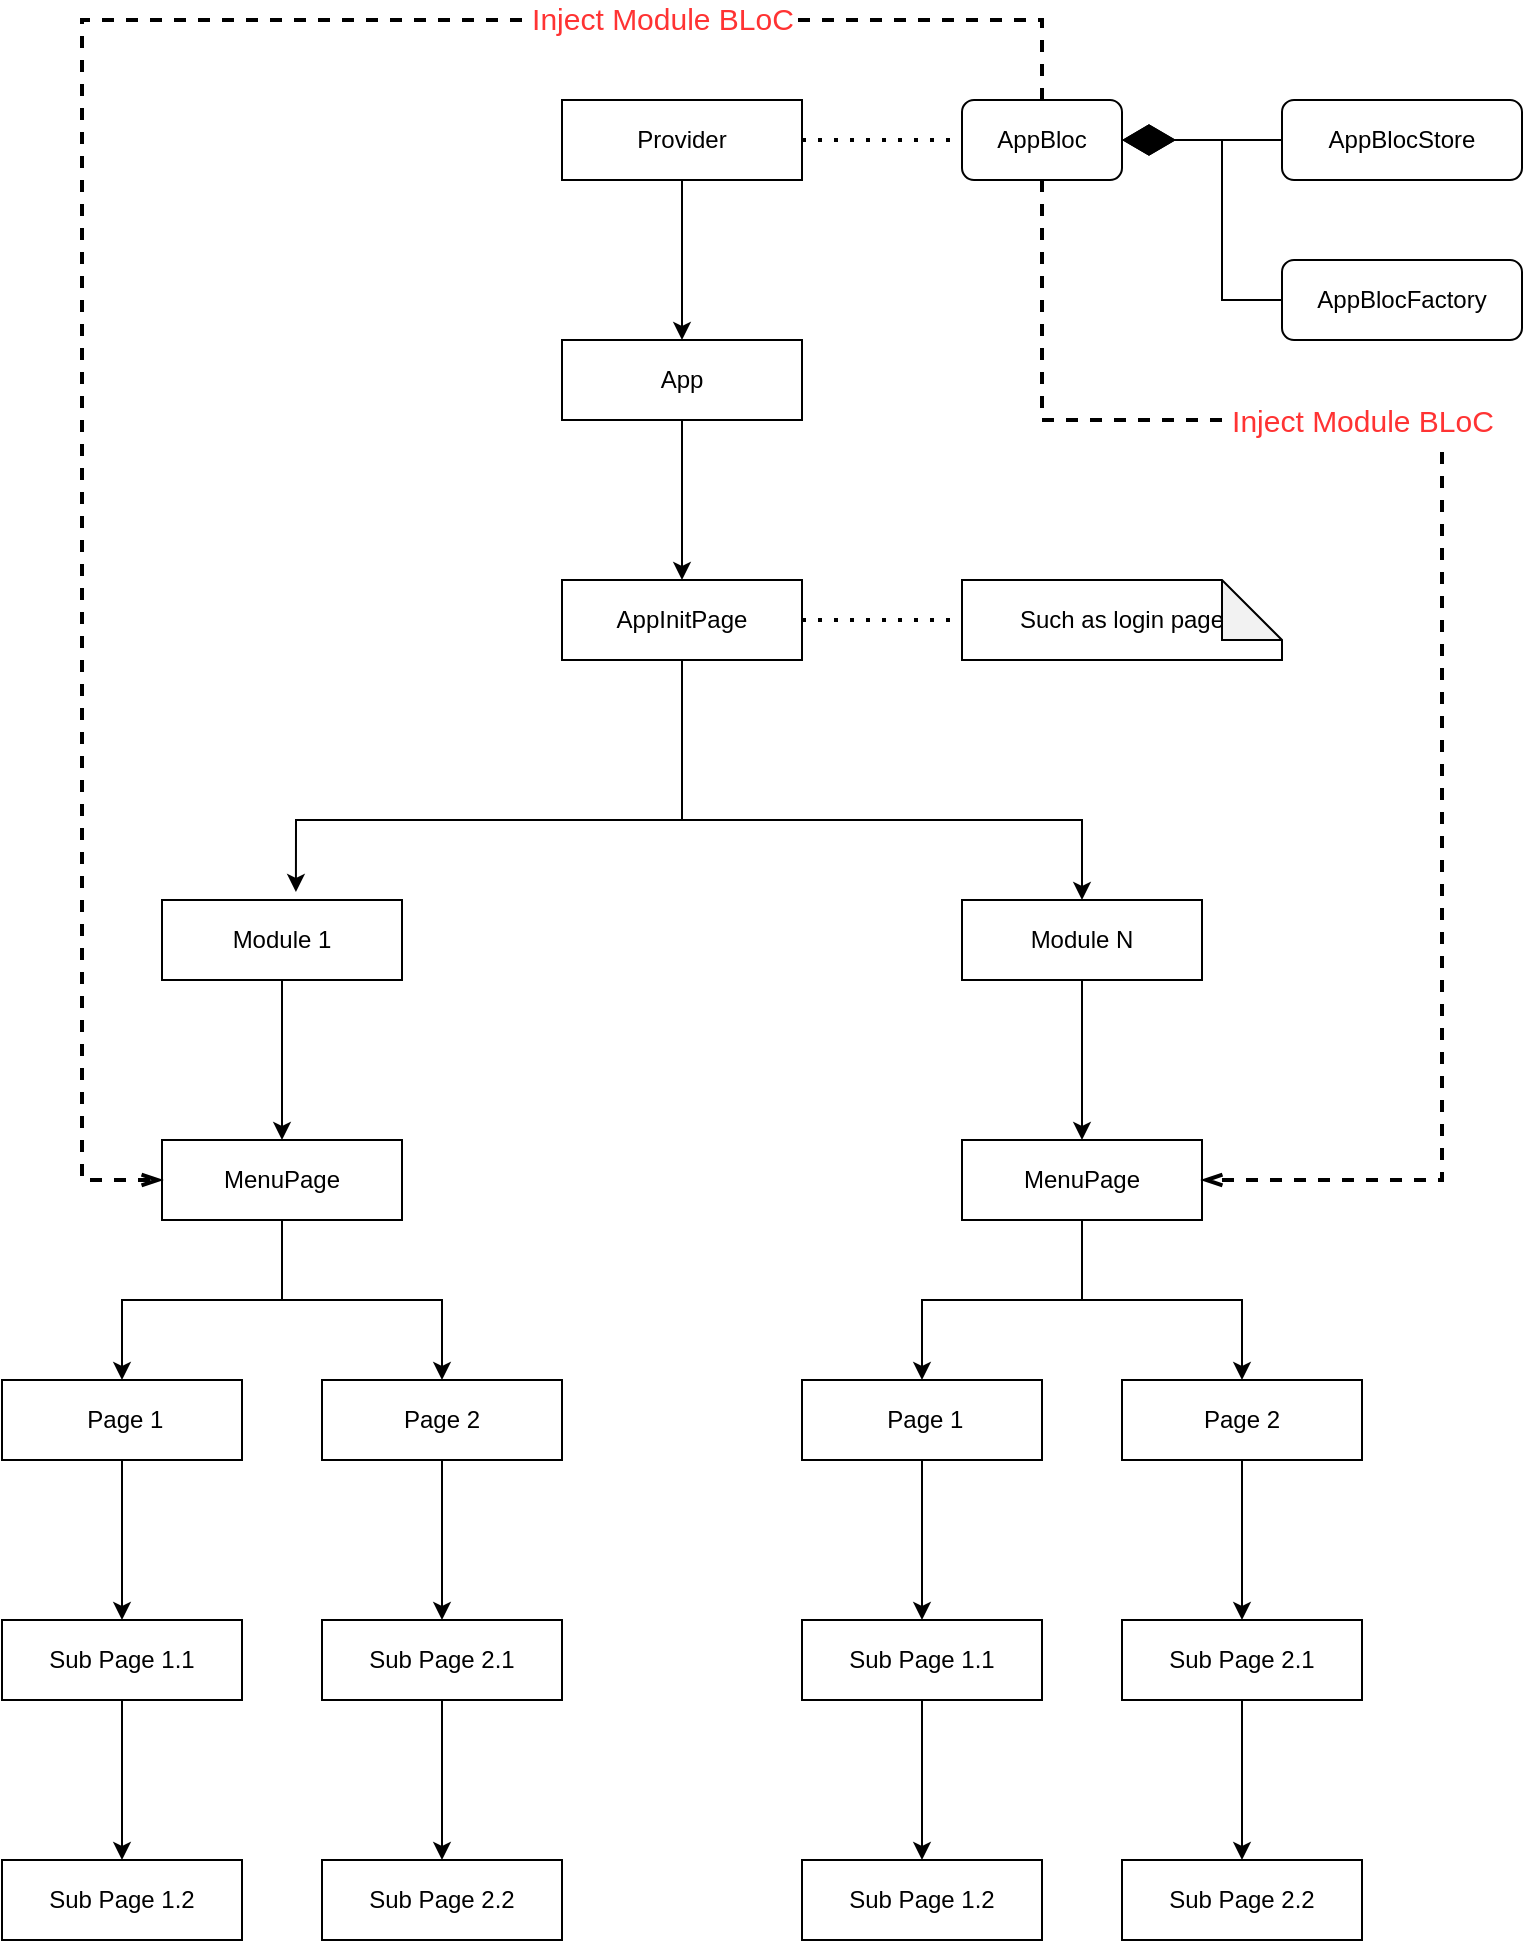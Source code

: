 <mxfile version="19.0.3" type="device" pages="2"><diagram id="VpBQrb_hXiCHAszIJGJi" name="WidgetStructure"><mxGraphModel dx="1422" dy="2034" grid="1" gridSize="10" guides="1" tooltips="1" connect="1" arrows="1" fold="1" page="1" pageScale="1" pageWidth="827" pageHeight="1169" math="0" shadow="0"><root><mxCell id="0"/><mxCell id="1" parent="0"/><mxCell id="x7-G8tebqGNa91W67boC-1" value="Provider" style="rounded=0;whiteSpace=wrap;html=1;" vertex="1" parent="1"><mxGeometry x="320" y="-1079" width="120" height="40" as="geometry"/></mxCell><mxCell id="x7-G8tebqGNa91W67boC-2" value="App" style="rounded=0;whiteSpace=wrap;html=1;" vertex="1" parent="1"><mxGeometry x="320" y="-959" width="120" height="40" as="geometry"/></mxCell><mxCell id="x7-G8tebqGNa91W67boC-3" value="" style="endArrow=diamondThin;endFill=1;endSize=24;html=1;rounded=0;exitX=0;exitY=0.5;exitDx=0;exitDy=0;entryX=1;entryY=0.5;entryDx=0;entryDy=0;" edge="1" parent="1" source="x7-G8tebqGNa91W67boC-6" target="x7-G8tebqGNa91W67boC-4"><mxGeometry width="160" relative="1" as="geometry"><mxPoint x="630" y="-938.5" as="sourcePoint"/><mxPoint x="550" y="-939" as="targetPoint"/></mxGeometry></mxCell><mxCell id="x7-G8tebqGNa91W67boC-4" value="AppBloc" style="rounded=1;whiteSpace=wrap;html=1;" vertex="1" parent="1"><mxGeometry x="520" y="-1079" width="80" height="40" as="geometry"/></mxCell><mxCell id="x7-G8tebqGNa91W67boC-5" value="" style="endArrow=none;dashed=1;html=1;dashPattern=1 3;strokeWidth=2;rounded=0;entryX=0;entryY=0.5;entryDx=0;entryDy=0;exitX=1;exitY=0.5;exitDx=0;exitDy=0;" edge="1" parent="1" source="x7-G8tebqGNa91W67boC-1" target="x7-G8tebqGNa91W67boC-4"><mxGeometry width="50" height="50" relative="1" as="geometry"><mxPoint x="430" y="-849" as="sourcePoint"/><mxPoint x="480" y="-899" as="targetPoint"/></mxGeometry></mxCell><mxCell id="x7-G8tebqGNa91W67boC-6" value="AppBlocStore" style="rounded=1;whiteSpace=wrap;html=1;" vertex="1" parent="1"><mxGeometry x="680" y="-1079" width="120" height="40" as="geometry"/></mxCell><mxCell id="x7-G8tebqGNa91W67boC-7" value="AppInitPage" style="rounded=0;whiteSpace=wrap;html=1;" vertex="1" parent="1"><mxGeometry x="320" y="-839" width="120" height="40" as="geometry"/></mxCell><mxCell id="x7-G8tebqGNa91W67boC-9" value="Such as login page" style="shape=note;whiteSpace=wrap;html=1;backgroundOutline=1;darkOpacity=0.05;" vertex="1" parent="1"><mxGeometry x="520" y="-839" width="160" height="40" as="geometry"/></mxCell><mxCell id="x7-G8tebqGNa91W67boC-10" value="" style="endArrow=none;dashed=1;html=1;dashPattern=1 3;strokeWidth=2;rounded=0;entryX=0;entryY=0.5;entryDx=0;entryDy=0;exitX=1;exitY=0.5;exitDx=0;exitDy=0;entryPerimeter=0;" edge="1" parent="1" source="x7-G8tebqGNa91W67boC-7" target="x7-G8tebqGNa91W67boC-9"><mxGeometry width="50" height="50" relative="1" as="geometry"><mxPoint x="450" y="-969" as="sourcePoint"/><mxPoint x="530" y="-969" as="targetPoint"/></mxGeometry></mxCell><mxCell id="x7-G8tebqGNa91W67boC-11" value="AppBlocFactory" style="rounded=1;whiteSpace=wrap;html=1;" vertex="1" parent="1"><mxGeometry x="680" y="-999" width="120" height="40" as="geometry"/></mxCell><mxCell id="x7-G8tebqGNa91W67boC-12" value="" style="endArrow=diamondThin;endFill=1;endSize=24;html=1;rounded=0;entryX=1;entryY=0.5;entryDx=0;entryDy=0;exitX=0;exitY=0.5;exitDx=0;exitDy=0;" edge="1" parent="1" source="x7-G8tebqGNa91W67boC-11" target="x7-G8tebqGNa91W67boC-4"><mxGeometry width="160" relative="1" as="geometry"><mxPoint x="670" y="-939" as="sourcePoint"/><mxPoint x="600" y="-1019" as="targetPoint"/><Array as="points"><mxPoint x="650" y="-979"/><mxPoint x="650" y="-1059"/></Array></mxGeometry></mxCell><mxCell id="x7-G8tebqGNa91W67boC-14" value="Module 1" style="rounded=0;whiteSpace=wrap;html=1;" vertex="1" parent="1"><mxGeometry x="120" y="-679" width="120" height="40" as="geometry"/></mxCell><mxCell id="x7-G8tebqGNa91W67boC-15" value="Module N" style="rounded=0;whiteSpace=wrap;html=1;" vertex="1" parent="1"><mxGeometry x="520" y="-679" width="120" height="40" as="geometry"/></mxCell><mxCell id="x7-G8tebqGNa91W67boC-35" style="edgeStyle=orthogonalEdgeStyle;rounded=0;orthogonalLoop=1;jettySize=auto;html=1;exitX=0.5;exitY=1;exitDx=0;exitDy=0;entryX=0.5;entryY=0;entryDx=0;entryDy=0;" edge="1" parent="1" source="x7-G8tebqGNa91W67boC-16" target="x7-G8tebqGNa91W67boC-17"><mxGeometry relative="1" as="geometry"/></mxCell><mxCell id="x7-G8tebqGNa91W67boC-16" value="MenuPage" style="rounded=0;whiteSpace=wrap;html=1;" vertex="1" parent="1"><mxGeometry x="120" y="-559" width="120" height="40" as="geometry"/></mxCell><mxCell id="x7-G8tebqGNa91W67boC-37" style="edgeStyle=orthogonalEdgeStyle;rounded=0;orthogonalLoop=1;jettySize=auto;html=1;exitX=0.5;exitY=1;exitDx=0;exitDy=0;entryX=0.5;entryY=0;entryDx=0;entryDy=0;" edge="1" parent="1" source="x7-G8tebqGNa91W67boC-17" target="x7-G8tebqGNa91W67boC-19"><mxGeometry relative="1" as="geometry"/></mxCell><mxCell id="x7-G8tebqGNa91W67boC-17" value="&amp;nbsp;Page 1" style="rounded=0;whiteSpace=wrap;html=1;" vertex="1" parent="1"><mxGeometry x="40" y="-439" width="120" height="40" as="geometry"/></mxCell><mxCell id="x7-G8tebqGNa91W67boC-40" style="edgeStyle=orthogonalEdgeStyle;rounded=0;orthogonalLoop=1;jettySize=auto;html=1;exitX=0.5;exitY=1;exitDx=0;exitDy=0;entryX=0.5;entryY=0;entryDx=0;entryDy=0;" edge="1" parent="1" source="x7-G8tebqGNa91W67boC-18" target="x7-G8tebqGNa91W67boC-21"><mxGeometry relative="1" as="geometry"/></mxCell><mxCell id="x7-G8tebqGNa91W67boC-18" value="Page 2" style="rounded=0;whiteSpace=wrap;html=1;" vertex="1" parent="1"><mxGeometry x="200" y="-439" width="120" height="40" as="geometry"/></mxCell><mxCell id="x7-G8tebqGNa91W67boC-38" style="edgeStyle=orthogonalEdgeStyle;rounded=0;orthogonalLoop=1;jettySize=auto;html=1;exitX=0.5;exitY=1;exitDx=0;exitDy=0;" edge="1" parent="1" source="x7-G8tebqGNa91W67boC-19" target="x7-G8tebqGNa91W67boC-20"><mxGeometry relative="1" as="geometry"/></mxCell><mxCell id="x7-G8tebqGNa91W67boC-19" value="Sub Page 1.1" style="rounded=0;whiteSpace=wrap;html=1;" vertex="1" parent="1"><mxGeometry x="40" y="-319" width="120" height="40" as="geometry"/></mxCell><mxCell id="x7-G8tebqGNa91W67boC-20" value="Sub Page 1.2" style="rounded=0;whiteSpace=wrap;html=1;" vertex="1" parent="1"><mxGeometry x="40" y="-199" width="120" height="40" as="geometry"/></mxCell><mxCell id="x7-G8tebqGNa91W67boC-39" style="edgeStyle=orthogonalEdgeStyle;rounded=0;orthogonalLoop=1;jettySize=auto;html=1;exitX=0.5;exitY=1;exitDx=0;exitDy=0;entryX=0.5;entryY=0;entryDx=0;entryDy=0;" edge="1" parent="1" source="x7-G8tebqGNa91W67boC-21" target="x7-G8tebqGNa91W67boC-22"><mxGeometry relative="1" as="geometry"/></mxCell><mxCell id="x7-G8tebqGNa91W67boC-21" value="Sub Page 2.1" style="rounded=0;whiteSpace=wrap;html=1;" vertex="1" parent="1"><mxGeometry x="200" y="-319" width="120" height="40" as="geometry"/></mxCell><mxCell id="x7-G8tebqGNa91W67boC-22" value="Sub Page 2.2" style="rounded=0;whiteSpace=wrap;html=1;" vertex="1" parent="1"><mxGeometry x="200" y="-199" width="120" height="40" as="geometry"/></mxCell><mxCell id="x7-G8tebqGNa91W67boC-30" value="" style="endArrow=classic;html=1;rounded=0;exitX=0.5;exitY=1;exitDx=0;exitDy=0;entryX=0.5;entryY=0;entryDx=0;entryDy=0;" edge="1" parent="1" source="x7-G8tebqGNa91W67boC-1" target="x7-G8tebqGNa91W67boC-2"><mxGeometry width="50" height="50" relative="1" as="geometry"><mxPoint x="550" y="-609" as="sourcePoint"/><mxPoint x="600" y="-659" as="targetPoint"/></mxGeometry></mxCell><mxCell id="x7-G8tebqGNa91W67boC-31" value="" style="endArrow=classic;html=1;rounded=0;exitX=0.5;exitY=1;exitDx=0;exitDy=0;entryX=0.5;entryY=0;entryDx=0;entryDy=0;" edge="1" parent="1" source="x7-G8tebqGNa91W67boC-2" target="x7-G8tebqGNa91W67boC-7"><mxGeometry width="50" height="50" relative="1" as="geometry"><mxPoint x="390" y="-949" as="sourcePoint"/><mxPoint x="390" y="-909" as="targetPoint"/></mxGeometry></mxCell><mxCell id="x7-G8tebqGNa91W67boC-32" value="" style="endArrow=classic;html=1;rounded=0;entryX=0.558;entryY=-0.1;entryDx=0;entryDy=0;entryPerimeter=0;" edge="1" parent="1" target="x7-G8tebqGNa91W67boC-14"><mxGeometry width="50" height="50" relative="1" as="geometry"><mxPoint x="380" y="-759" as="sourcePoint"/><mxPoint x="390" y="-789" as="targetPoint"/><Array as="points"><mxPoint x="380" y="-719"/><mxPoint x="187" y="-719"/></Array></mxGeometry></mxCell><mxCell id="x7-G8tebqGNa91W67boC-33" value="" style="endArrow=classic;html=1;rounded=0;exitX=0.5;exitY=1;exitDx=0;exitDy=0;entryX=0.5;entryY=0;entryDx=0;entryDy=0;" edge="1" parent="1" source="x7-G8tebqGNa91W67boC-7" target="x7-G8tebqGNa91W67boC-15"><mxGeometry width="50" height="50" relative="1" as="geometry"><mxPoint x="390" y="-749" as="sourcePoint"/><mxPoint x="196.96" y="-673" as="targetPoint"/><Array as="points"><mxPoint x="380" y="-719"/><mxPoint x="580" y="-719"/></Array></mxGeometry></mxCell><mxCell id="x7-G8tebqGNa91W67boC-34" value="" style="endArrow=classic;html=1;rounded=0;exitX=0.5;exitY=1;exitDx=0;exitDy=0;entryX=0.5;entryY=0;entryDx=0;entryDy=0;" edge="1" parent="1" source="x7-G8tebqGNa91W67boC-14" target="x7-G8tebqGNa91W67boC-16"><mxGeometry width="50" height="50" relative="1" as="geometry"><mxPoint x="390" y="-909" as="sourcePoint"/><mxPoint x="390" y="-829" as="targetPoint"/></mxGeometry></mxCell><mxCell id="x7-G8tebqGNa91W67boC-36" style="edgeStyle=orthogonalEdgeStyle;rounded=0;orthogonalLoop=1;jettySize=auto;html=1;exitX=0.5;exitY=1;exitDx=0;exitDy=0;" edge="1" parent="1" source="x7-G8tebqGNa91W67boC-16" target="x7-G8tebqGNa91W67boC-18"><mxGeometry relative="1" as="geometry"><mxPoint x="190" y="-509" as="sourcePoint"/><mxPoint x="110" y="-429" as="targetPoint"/></mxGeometry></mxCell><mxCell id="x7-G8tebqGNa91W67boC-41" style="edgeStyle=orthogonalEdgeStyle;rounded=0;orthogonalLoop=1;jettySize=auto;html=1;exitX=0.5;exitY=1;exitDx=0;exitDy=0;entryX=0.5;entryY=0;entryDx=0;entryDy=0;" edge="1" parent="1" source="x7-G8tebqGNa91W67boC-42" target="x7-G8tebqGNa91W67boC-44"><mxGeometry relative="1" as="geometry"/></mxCell><mxCell id="x7-G8tebqGNa91W67boC-42" value="MenuPage" style="rounded=0;whiteSpace=wrap;html=1;" vertex="1" parent="1"><mxGeometry x="520" y="-559" width="120" height="40" as="geometry"/></mxCell><mxCell id="x7-G8tebqGNa91W67boC-43" style="edgeStyle=orthogonalEdgeStyle;rounded=0;orthogonalLoop=1;jettySize=auto;html=1;exitX=0.5;exitY=1;exitDx=0;exitDy=0;entryX=0.5;entryY=0;entryDx=0;entryDy=0;" edge="1" parent="1" source="x7-G8tebqGNa91W67boC-44" target="x7-G8tebqGNa91W67boC-48"><mxGeometry relative="1" as="geometry"/></mxCell><mxCell id="x7-G8tebqGNa91W67boC-44" value="&amp;nbsp;Page 1" style="rounded=0;whiteSpace=wrap;html=1;" vertex="1" parent="1"><mxGeometry x="440" y="-439" width="120" height="40" as="geometry"/></mxCell><mxCell id="x7-G8tebqGNa91W67boC-45" style="edgeStyle=orthogonalEdgeStyle;rounded=0;orthogonalLoop=1;jettySize=auto;html=1;exitX=0.5;exitY=1;exitDx=0;exitDy=0;entryX=0.5;entryY=0;entryDx=0;entryDy=0;" edge="1" parent="1" source="x7-G8tebqGNa91W67boC-46" target="x7-G8tebqGNa91W67boC-51"><mxGeometry relative="1" as="geometry"/></mxCell><mxCell id="x7-G8tebqGNa91W67boC-46" value="Page 2" style="rounded=0;whiteSpace=wrap;html=1;" vertex="1" parent="1"><mxGeometry x="600" y="-439" width="120" height="40" as="geometry"/></mxCell><mxCell id="x7-G8tebqGNa91W67boC-47" style="edgeStyle=orthogonalEdgeStyle;rounded=0;orthogonalLoop=1;jettySize=auto;html=1;exitX=0.5;exitY=1;exitDx=0;exitDy=0;" edge="1" parent="1" source="x7-G8tebqGNa91W67boC-48" target="x7-G8tebqGNa91W67boC-49"><mxGeometry relative="1" as="geometry"/></mxCell><mxCell id="x7-G8tebqGNa91W67boC-48" value="Sub Page 1.1" style="rounded=0;whiteSpace=wrap;html=1;" vertex="1" parent="1"><mxGeometry x="440" y="-319" width="120" height="40" as="geometry"/></mxCell><mxCell id="x7-G8tebqGNa91W67boC-49" value="Sub Page 1.2" style="rounded=0;whiteSpace=wrap;html=1;" vertex="1" parent="1"><mxGeometry x="440" y="-199" width="120" height="40" as="geometry"/></mxCell><mxCell id="x7-G8tebqGNa91W67boC-50" style="edgeStyle=orthogonalEdgeStyle;rounded=0;orthogonalLoop=1;jettySize=auto;html=1;exitX=0.5;exitY=1;exitDx=0;exitDy=0;entryX=0.5;entryY=0;entryDx=0;entryDy=0;" edge="1" parent="1" source="x7-G8tebqGNa91W67boC-51" target="x7-G8tebqGNa91W67boC-52"><mxGeometry relative="1" as="geometry"/></mxCell><mxCell id="x7-G8tebqGNa91W67boC-51" value="Sub Page 2.1" style="rounded=0;whiteSpace=wrap;html=1;" vertex="1" parent="1"><mxGeometry x="600" y="-319" width="120" height="40" as="geometry"/></mxCell><mxCell id="x7-G8tebqGNa91W67boC-52" value="Sub Page 2.2" style="rounded=0;whiteSpace=wrap;html=1;" vertex="1" parent="1"><mxGeometry x="600" y="-199" width="120" height="40" as="geometry"/></mxCell><mxCell id="x7-G8tebqGNa91W67boC-53" style="edgeStyle=orthogonalEdgeStyle;rounded=0;orthogonalLoop=1;jettySize=auto;html=1;exitX=0.5;exitY=1;exitDx=0;exitDy=0;" edge="1" parent="1" source="x7-G8tebqGNa91W67boC-42" target="x7-G8tebqGNa91W67boC-46"><mxGeometry relative="1" as="geometry"><mxPoint x="590" y="-509" as="sourcePoint"/><mxPoint x="510" y="-429" as="targetPoint"/></mxGeometry></mxCell><mxCell id="x7-G8tebqGNa91W67boC-54" value="" style="endArrow=classic;html=1;rounded=0;exitX=0.5;exitY=1;exitDx=0;exitDy=0;entryX=0.5;entryY=0;entryDx=0;entryDy=0;" edge="1" parent="1" source="x7-G8tebqGNa91W67boC-15" target="x7-G8tebqGNa91W67boC-42"><mxGeometry width="50" height="50" relative="1" as="geometry"><mxPoint x="190" y="-629" as="sourcePoint"/><mxPoint x="190" y="-549" as="targetPoint"/></mxGeometry></mxCell><mxCell id="x7-G8tebqGNa91W67boC-55" value="" style="endArrow=openThin;dashed=1;html=1;strokeWidth=2;rounded=0;entryX=0;entryY=0.5;entryDx=0;entryDy=0;exitX=0.5;exitY=0;exitDx=0;exitDy=0;edgeStyle=orthogonalEdgeStyle;endFill=0;fontColor=#FF3333;" edge="1" parent="1" source="x7-G8tebqGNa91W67boC-4" target="x7-G8tebqGNa91W67boC-16"><mxGeometry width="50" height="50" relative="1" as="geometry"><mxPoint x="550" y="-909" as="sourcePoint"/><mxPoint x="600" y="-959" as="targetPoint"/><Array as="points"><mxPoint x="560" y="-1119"/><mxPoint x="80" y="-1119"/><mxPoint x="80" y="-539"/></Array></mxGeometry></mxCell><mxCell id="x7-G8tebqGNa91W67boC-56" value="&lt;font color=&quot;#ff3333&quot; style=&quot;font-size: 15px;&quot;&gt;Inject Module BLoC&lt;/font&gt;" style="edgeLabel;html=1;align=center;verticalAlign=middle;resizable=0;points=[];" vertex="1" connectable="0" parent="x7-G8tebqGNa91W67boC-55"><mxGeometry x="-0.863" y="-1" relative="1" as="geometry"><mxPoint x="-152" as="offset"/></mxGeometry></mxCell><mxCell id="x7-G8tebqGNa91W67boC-57" value="" style="endArrow=openThin;dashed=1;html=1;strokeWidth=2;rounded=0;entryX=1;entryY=0.5;entryDx=0;entryDy=0;exitX=0.5;exitY=1;exitDx=0;exitDy=0;edgeStyle=orthogonalEdgeStyle;endFill=0;fontColor=#FF3333;" edge="1" parent="1" source="x7-G8tebqGNa91W67boC-4" target="x7-G8tebqGNa91W67boC-42"><mxGeometry width="50" height="50" relative="1" as="geometry"><mxPoint x="570" y="-1069" as="sourcePoint"/><mxPoint x="130" y="-529" as="targetPoint"/><Array as="points"><mxPoint x="560" y="-919"/><mxPoint x="760" y="-919"/><mxPoint x="760" y="-539"/></Array></mxGeometry></mxCell><mxCell id="x7-G8tebqGNa91W67boC-58" value="&lt;font color=&quot;#ff3333&quot; style=&quot;font-size: 15px;&quot;&gt;Inject Module BLoC&lt;/font&gt;" style="edgeLabel;html=1;align=center;verticalAlign=middle;resizable=0;points=[];" vertex="1" connectable="0" parent="x7-G8tebqGNa91W67boC-57"><mxGeometry x="-0.863" y="-1" relative="1" as="geometry"><mxPoint x="161" y="64" as="offset"/></mxGeometry></mxCell></root></mxGraphModel></diagram><diagram id="LEOKKna6vj9zYmqLZ7J5" name="Layer"><mxGraphModel dx="1422" dy="3203" grid="1" gridSize="10" guides="1" tooltips="1" connect="1" arrows="1" fold="1" page="1" pageScale="1" pageWidth="827" pageHeight="1169" math="0" shadow="0"><root><mxCell id="0"/><mxCell id="1" parent="0"/><mxCell id="eygZrCTweiKMnUllial5-18" value="" style="rounded=0;whiteSpace=wrap;html=1;fontSize=11;fontColor=#1A1A1A;" vertex="1" parent="1"><mxGeometry y="-1290" width="1290" height="467" as="geometry"/></mxCell><mxCell id="eygZrCTweiKMnUllial5-19" value="Page" style="rounded=0;whiteSpace=wrap;html=1;" vertex="1" parent="1"><mxGeometry x="160" y="-1083" width="120" height="40" as="geometry"/></mxCell><mxCell id="eygZrCTweiKMnUllial5-20" style="edgeStyle=orthogonalEdgeStyle;rounded=0;orthogonalLoop=1;jettySize=auto;html=1;exitX=1;exitY=0.5;exitDx=0;exitDy=0;entryX=0;entryY=0.5;entryDx=0;entryDy=0;fontSize=15;fontColor=#FF3333;endArrow=openThin;endFill=0;" edge="1" parent="1" source="eygZrCTweiKMnUllial5-21" target="eygZrCTweiKMnUllial5-24"><mxGeometry relative="1" as="geometry"/></mxCell><mxCell id="eygZrCTweiKMnUllial5-21" value="BLoC" style="rounded=0;whiteSpace=wrap;html=1;" vertex="1" parent="1"><mxGeometry x="480" y="-1083" width="120" height="40" as="geometry"/></mxCell><mxCell id="eygZrCTweiKMnUllial5-22" style="edgeStyle=orthogonalEdgeStyle;rounded=0;orthogonalLoop=1;jettySize=auto;html=1;exitX=1;exitY=0.5;exitDx=0;exitDy=0;fontSize=15;fontColor=#FF3333;endArrow=openThin;endFill=0;" edge="1" parent="1" source="eygZrCTweiKMnUllial5-24" target="eygZrCTweiKMnUllial5-26"><mxGeometry relative="1" as="geometry"/></mxCell><mxCell id="eygZrCTweiKMnUllial5-23" style="edgeStyle=orthogonalEdgeStyle;rounded=0;orthogonalLoop=1;jettySize=auto;html=1;exitX=0.25;exitY=1;exitDx=0;exitDy=0;entryX=0.75;entryY=1;entryDx=0;entryDy=0;fontSize=11;fontColor=#1A1A1A;endArrow=openThin;endFill=0;" edge="1" parent="1" source="eygZrCTweiKMnUllial5-24" target="eygZrCTweiKMnUllial5-21"><mxGeometry relative="1" as="geometry"/></mxCell><mxCell id="eygZrCTweiKMnUllial5-24" value="Repository" style="rounded=0;whiteSpace=wrap;html=1;" vertex="1" parent="1"><mxGeometry x="800" y="-1083" width="120" height="40" as="geometry"/></mxCell><mxCell id="eygZrCTweiKMnUllial5-25" style="edgeStyle=orthogonalEdgeStyle;rounded=0;orthogonalLoop=1;jettySize=auto;html=1;exitX=0.5;exitY=1;exitDx=0;exitDy=0;entryX=0.75;entryY=1;entryDx=0;entryDy=0;fontSize=11;fontColor=#1A1A1A;endArrow=openThin;endFill=0;" edge="1" parent="1" source="eygZrCTweiKMnUllial5-26" target="eygZrCTweiKMnUllial5-24"><mxGeometry relative="1" as="geometry"/></mxCell><mxCell id="eygZrCTweiKMnUllial5-26" value="API" style="rounded=0;whiteSpace=wrap;html=1;" vertex="1" parent="1"><mxGeometry x="1107" y="-1083" width="120" height="40" as="geometry"/></mxCell><mxCell id="eygZrCTweiKMnUllial5-27" value="" style="endArrow=classic;html=1;rounded=0;fontSize=15;fontColor=#FF3333;exitX=1;exitY=0.5;exitDx=0;exitDy=0;entryX=0;entryY=0.5;entryDx=0;entryDy=0;" edge="1" parent="1" source="eygZrCTweiKMnUllial5-19" target="eygZrCTweiKMnUllial5-21"><mxGeometry width="50" height="50" relative="1" as="geometry"><mxPoint x="670" y="-983" as="sourcePoint"/><mxPoint x="720" y="-1033" as="targetPoint"/></mxGeometry></mxCell><mxCell id="eygZrCTweiKMnUllial5-28" value="Event" style="rounded=0;whiteSpace=wrap;html=1;" vertex="1" parent="1"><mxGeometry x="320" y="-1113" width="120" height="40" as="geometry"/></mxCell><mxCell id="eygZrCTweiKMnUllial5-29" value="DTO" style="rounded=0;whiteSpace=wrap;html=1;" vertex="1" parent="1"><mxGeometry x="640" y="-1113" width="120" height="40" as="geometry"/></mxCell><mxCell id="eygZrCTweiKMnUllial5-30" value="DTO" style="rounded=0;whiteSpace=wrap;html=1;" vertex="1" parent="1"><mxGeometry x="960" y="-1113" width="120" height="40" as="geometry"/></mxCell><mxCell id="eygZrCTweiKMnUllial5-31" value="Model" style="rounded=0;whiteSpace=wrap;html=1;" vertex="1" parent="1"><mxGeometry x="960" y="-1013" width="120" height="40" as="geometry"/></mxCell><mxCell id="eygZrCTweiKMnUllial5-32" value="Model" style="rounded=0;whiteSpace=wrap;html=1;" vertex="1" parent="1"><mxGeometry x="640" y="-1013" width="120" height="40" as="geometry"/></mxCell><mxCell id="eygZrCTweiKMnUllial5-33" value="" style="endArrow=diamondThin;endFill=1;endSize=24;html=1;rounded=0;entryX=0.5;entryY=1;entryDx=0;entryDy=0;exitX=0.5;exitY=0;exitDx=0;exitDy=0;edgeStyle=orthogonalEdgeStyle;" edge="1" parent="1" source="eygZrCTweiKMnUllial5-34" target="eygZrCTweiKMnUllial5-21"><mxGeometry width="160" relative="1" as="geometry"><mxPoint x="540" y="-923" as="sourcePoint"/><mxPoint x="880" y="-1062" as="targetPoint"/></mxGeometry></mxCell><mxCell id="eygZrCTweiKMnUllial5-34" value="BLoC" style="rounded=0;whiteSpace=wrap;html=1;" vertex="1" parent="1"><mxGeometry x="480" y="-923" width="120" height="40" as="geometry"/></mxCell><mxCell id="eygZrCTweiKMnUllial5-35" value="Helper" style="rounded=0;whiteSpace=wrap;html=1;" vertex="1" parent="1"><mxGeometry x="40" y="-923" width="120" height="40" as="geometry"/></mxCell><mxCell id="eygZrCTweiKMnUllial5-36" value="Validator" style="rounded=0;whiteSpace=wrap;html=1;" vertex="1" parent="1"><mxGeometry x="250" y="-923" width="120" height="40" as="geometry"/></mxCell><mxCell id="eygZrCTweiKMnUllial5-37" value="" style="endArrow=open;endFill=1;endSize=12;html=1;rounded=0;fontSize=11;fontColor=#1A1A1A;exitX=0.5;exitY=0;exitDx=0;exitDy=0;entryX=0.5;entryY=1;entryDx=0;entryDy=0;" edge="1" parent="1" source="eygZrCTweiKMnUllial5-35" target="eygZrCTweiKMnUllial5-19"><mxGeometry width="160" relative="1" as="geometry"><mxPoint x="610" y="-1013" as="sourcePoint"/><mxPoint x="770" y="-1013" as="targetPoint"/><Array as="points"><mxPoint x="100" y="-983"/><mxPoint x="220" y="-983"/></Array></mxGeometry></mxCell><mxCell id="eygZrCTweiKMnUllial5-38" value="associate" style="edgeLabel;html=1;align=center;verticalAlign=middle;resizable=0;points=[];fontSize=11;fontColor=#1A1A1A;" vertex="1" connectable="0" parent="eygZrCTweiKMnUllial5-37"><mxGeometry x="0.217" y="-1" relative="1" as="geometry"><mxPoint x="-86" y="19" as="offset"/></mxGeometry></mxCell><mxCell id="eygZrCTweiKMnUllial5-39" value="" style="endArrow=open;endFill=1;endSize=12;html=1;rounded=0;fontSize=11;fontColor=#1A1A1A;exitX=0.5;exitY=0;exitDx=0;exitDy=0;entryX=0.5;entryY=1;entryDx=0;entryDy=0;" edge="1" parent="1" source="eygZrCTweiKMnUllial5-36" target="eygZrCTweiKMnUllial5-19"><mxGeometry width="160" relative="1" as="geometry"><mxPoint x="110" y="-913" as="sourcePoint"/><mxPoint x="230" y="-1033" as="targetPoint"/><Array as="points"><mxPoint x="310" y="-983"/><mxPoint x="220" y="-983"/></Array></mxGeometry></mxCell><mxCell id="eygZrCTweiKMnUllial5-40" value="associate" style="edgeLabel;html=1;align=center;verticalAlign=middle;resizable=0;points=[];fontSize=11;fontColor=#1A1A1A;" vertex="1" connectable="0" parent="eygZrCTweiKMnUllial5-39"><mxGeometry x="0.219" y="-3" relative="1" as="geometry"><mxPoint x="68" y="23" as="offset"/></mxGeometry></mxCell><mxCell id="eygZrCTweiKMnUllial5-41" value="" style="endArrow=open;endFill=1;endSize=12;html=1;rounded=0;fontSize=11;fontColor=#1A1A1A;exitX=0.5;exitY=0;exitDx=0;exitDy=0;" edge="1" parent="1"><mxGeometry width="160" relative="1" as="geometry"><mxPoint x="320" y="-1203.5" as="sourcePoint"/><mxPoint x="440" y="-1203.5" as="targetPoint"/></mxGeometry></mxCell><mxCell id="eygZrCTweiKMnUllial5-42" value="associate" style="edgeLabel;html=1;align=center;verticalAlign=middle;resizable=0;points=[];fontSize=11;fontColor=#1A1A1A;" vertex="1" connectable="0" parent="eygZrCTweiKMnUllial5-41"><mxGeometry x="0.219" y="-3" relative="1" as="geometry"><mxPoint x="-18" y="-3" as="offset"/></mxGeometry></mxCell><mxCell id="eygZrCTweiKMnUllial5-43" value="Associate" style="text;html=1;strokeColor=none;fillColor=none;align=center;verticalAlign=middle;whiteSpace=wrap;rounded=0;fontSize=11;fontColor=#1A1A1A;" vertex="1" parent="1"><mxGeometry x="450" y="-1220" width="60" height="30" as="geometry"/></mxCell><mxCell id="eygZrCTweiKMnUllial5-44" value="" style="endArrow=classic;html=1;rounded=0;fontSize=15;fontColor=#FF3333;" edge="1" parent="1"><mxGeometry width="50" height="50" relative="1" as="geometry"><mxPoint x="320" y="-1164" as="sourcePoint"/><mxPoint x="440" y="-1164" as="targetPoint"/></mxGeometry></mxCell><mxCell id="eygZrCTweiKMnUllial5-45" value="Flow" style="text;html=1;strokeColor=none;fillColor=none;align=center;verticalAlign=middle;whiteSpace=wrap;rounded=0;fontSize=11;fontColor=#1A1A1A;" vertex="1" parent="1"><mxGeometry x="450" y="-1181" width="60" height="30" as="geometry"/></mxCell><mxCell id="eygZrCTweiKMnUllial5-46" value="" style="endArrow=diamondThin;endFill=1;endSize=24;html=1;rounded=0;" edge="1" parent="1"><mxGeometry width="160" relative="1" as="geometry"><mxPoint x="320" y="-1243" as="sourcePoint"/><mxPoint x="440" y="-1243" as="targetPoint"/></mxGeometry></mxCell><mxCell id="eygZrCTweiKMnUllial5-47" value="Composition" style="text;html=1;strokeColor=none;fillColor=none;align=center;verticalAlign=middle;whiteSpace=wrap;rounded=0;fontSize=11;fontColor=#1A1A1A;" vertex="1" parent="1"><mxGeometry x="450" y="-1260" width="60" height="30" as="geometry"/></mxCell><mxCell id="eygZrCTweiKMnUllial5-49" style="edgeStyle=orthogonalEdgeStyle;rounded=0;orthogonalLoop=1;jettySize=auto;html=1;exitX=0.25;exitY=1;exitDx=0;exitDy=0;entryX=0.75;entryY=1;entryDx=0;entryDy=0;fontSize=11;fontColor=#1A1A1A;endArrow=openThin;endFill=0;" edge="1" parent="1" source="eygZrCTweiKMnUllial5-21" target="eygZrCTweiKMnUllial5-19"><mxGeometry relative="1" as="geometry"><mxPoint x="580" y="-1020" as="sourcePoint"/><mxPoint x="320" y="-1020" as="targetPoint"/></mxGeometry></mxCell><mxCell id="eygZrCTweiKMnUllial5-50" value="Model/ViewModel" style="rounded=0;whiteSpace=wrap;html=1;" vertex="1" parent="1"><mxGeometry x="320" y="-1020" width="120" height="40" as="geometry"/></mxCell></root></mxGraphModel></diagram></mxfile>